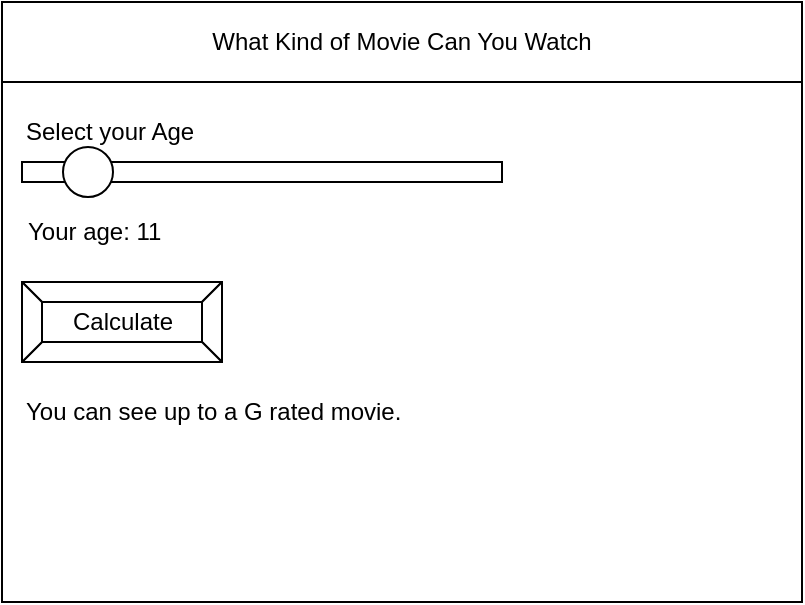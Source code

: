 <mxfile>
    <diagram id="pIaEtrtLPv3HG8r1JEND" name="Page-1">
        <mxGraphModel dx="834" dy="529" grid="1" gridSize="10" guides="1" tooltips="1" connect="1" arrows="1" fold="1" page="1" pageScale="1" pageWidth="850" pageHeight="1100" math="0" shadow="0">
            <root>
                <mxCell id="0"/>
                <mxCell id="1" parent="0"/>
                <mxCell id="2" value="" style="rounded=0;whiteSpace=wrap;html=1;" parent="1" vertex="1">
                    <mxGeometry x="80" y="80" width="400" height="300" as="geometry"/>
                </mxCell>
                <mxCell id="3" value="What Kind of Movie Can You Watch" style="rounded=0;whiteSpace=wrap;html=1;" parent="1" vertex="1">
                    <mxGeometry x="80" y="80" width="400" height="40" as="geometry"/>
                </mxCell>
                <mxCell id="6" value="Calculate" style="labelPosition=center;verticalLabelPosition=middle;align=center;html=1;shape=mxgraph.basic.button;dx=10;" parent="1" vertex="1">
                    <mxGeometry x="90" y="220" width="100" height="40" as="geometry"/>
                </mxCell>
                <mxCell id="7" value="Select your Age" style="text;html=1;strokeColor=none;fillColor=none;align=left;verticalAlign=middle;whiteSpace=wrap;rounded=0;" vertex="1" parent="1">
                    <mxGeometry x="90" y="130" width="210" height="30" as="geometry"/>
                </mxCell>
                <mxCell id="8" value="" style="rounded=0;whiteSpace=wrap;html=1;fillColor=#FFFFFF;" vertex="1" parent="1">
                    <mxGeometry x="90" y="160" width="240" height="10" as="geometry"/>
                </mxCell>
                <mxCell id="11" value="Your age: 11" style="text;html=1;strokeColor=none;fillColor=none;align=left;verticalAlign=middle;whiteSpace=wrap;rounded=0;" vertex="1" parent="1">
                    <mxGeometry x="91" y="180" width="110" height="30" as="geometry"/>
                </mxCell>
                <mxCell id="14" value="You can see up to a G rated movie." style="text;html=1;strokeColor=none;fillColor=none;align=left;verticalAlign=middle;whiteSpace=wrap;rounded=0;" vertex="1" parent="1">
                    <mxGeometry x="90" y="270" width="280" height="30" as="geometry"/>
                </mxCell>
                <mxCell id="17" value="" style="ellipse;whiteSpace=wrap;html=1;aspect=fixed;fillColor=#FFFFFF;" vertex="1" parent="1">
                    <mxGeometry x="110.5" y="152.5" width="25" height="25" as="geometry"/>
                </mxCell>
            </root>
        </mxGraphModel>
    </diagram>
</mxfile>